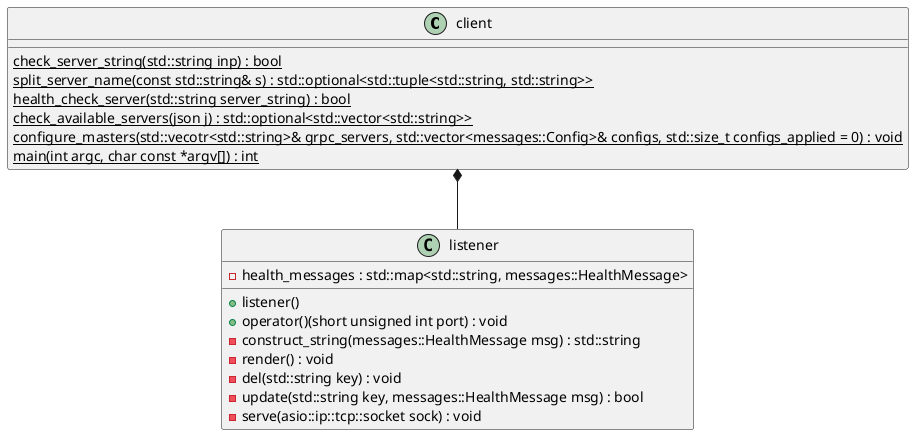 @startuml client_class_hierarchy

class client {
    {static} check_server_string(std::string inp) : bool
    {static} split_server_name(const std::string& s) : std::optional<std::tuple<std::string, std::string>>
    {static} health_check_server(std::string server_string) : bool
    {static} check_available_servers(json j) : std::optional<std::vector<std::string>>
    {static} configure_masters(std::vecotr<std::string>& grpc_servers, std::vector<messages::Config>& configs, std::size_t configs_applied = 0) : void
    {static} main(int argc, char const *argv[]) : int
}

class listener {
    +listener()
    +operator()(short unsigned int port) : void
    -health_messages : std::map<std::string, messages::HealthMessage>
    -construct_string(messages::HealthMessage msg) : std::string
    -render() : void
    -del(std::string key) : void
    -update(std::string key, messages::HealthMessage msg) : bool
    -serve(asio::ip::tcp::socket sock) : void
}

client *-- listener

@enduml